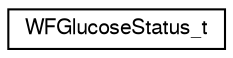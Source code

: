 digraph "Graphical Class Hierarchy"
{
  edge [fontname="FreeSans",fontsize="10",labelfontname="FreeSans",labelfontsize="10"];
  node [fontname="FreeSans",fontsize="10",shape=record];
  rankdir="LR";
  Node1 [label="WFGlucoseStatus_t",height=0.2,width=0.4,color="black", fillcolor="white", style="filled",URL="$union_w_f_glucose_status__t.html",tooltip="Represents the status flags for the Glucose Monitor sensor. "];
}
